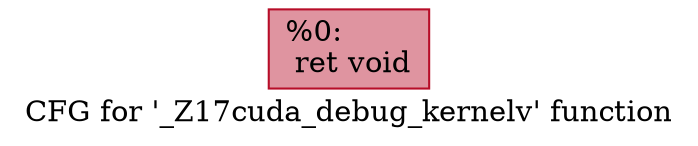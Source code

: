 digraph "CFG for '_Z17cuda_debug_kernelv' function" {
	label="CFG for '_Z17cuda_debug_kernelv' function";

	Node0x5d021c0 [shape=record,color="#b70d28ff", style=filled, fillcolor="#b70d2870",label="{%0:\l  ret void\l}"];
}

